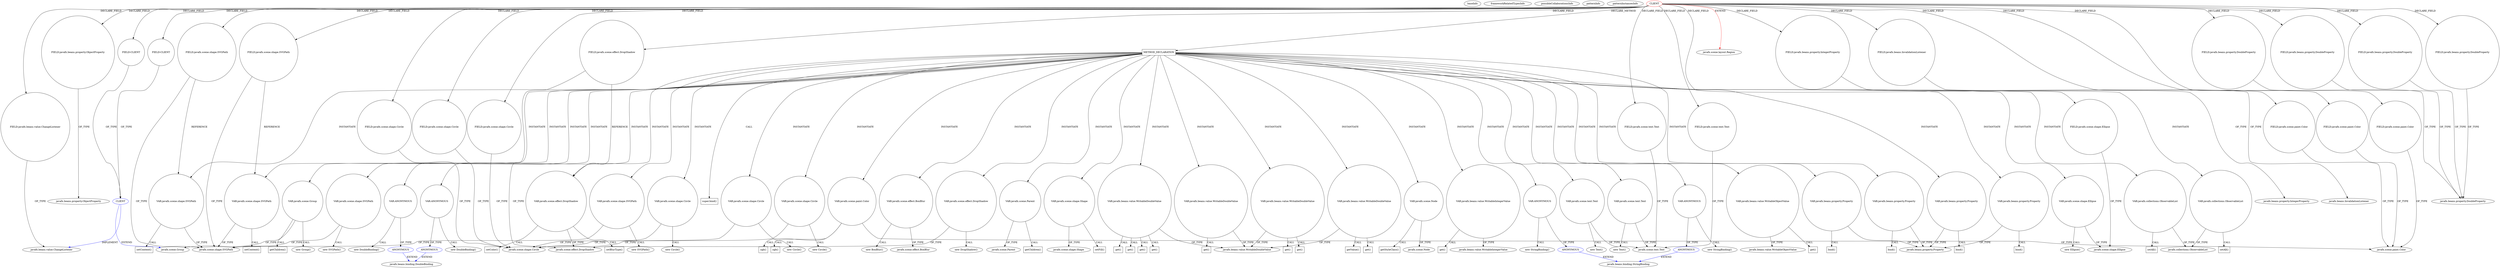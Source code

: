 digraph {
baseInfo[graphId=2963,category="pattern",isAnonymous=false,possibleRelation=true]
frameworkRelatedTypesInfo[0="javafx.scene.layout.Region"]
possibleCollaborationsInfo[0="2963~INSTANTIATION-CLIENT_METHOD_DECLARATION-~javafx.scene.layout.Region ~javafx.beans.binding.DoubleBinding ~false~true",1="2963~INSTANTIATION-CLIENT_METHOD_DECLARATION-~javafx.scene.layout.Region ~javafx.beans.binding.DoubleBinding ~false~true",2="2963~FIELD_TYPE_DECLARATION-FIELD_TYPE_DECLARATION-~javafx.scene.layout.Region ~javafx.scene.Group javafx.beans.value.ChangeListener ~false~false",3="2963~INSTANTIATION-CLIENT_METHOD_DECLARATION-~javafx.scene.layout.Region ~javafx.beans.binding.StringBinding ~false~true",4="2963~INSTANTIATION-CLIENT_METHOD_DECLARATION-~javafx.scene.layout.Region ~javafx.beans.binding.StringBinding ~false~true"]
patternInfo[frequency=2.0,patternRootClient=0]
patternInstancesInfo[0="MrLoNee-RadialFx~/MrLoNee-RadialFx/RadialFx-master/src/com/mrlonee/radialfx/thermostat/NestNoCss.java~NestNoCss~985",1="MrLoNee-RadialFx~/MrLoNee-RadialFx/RadialFx-master/src/com/mrlonee/radialfx/thermostat/Nest.java~Nest~992"]
208[label="new DoubleBinding()",vertexType="CONSTRUCTOR_CALL",isFrameworkType=false]
209[label="VAR:ANONYMOUS",vertexType="VARIABLE_EXPRESION",isFrameworkType=false,shape=circle]
210[label="ANONYMOUS",vertexType="REFERENCE_ANONYMOUS_DECLARATION",isFrameworkType=false,color=blue]
192[label="javafx.beans.binding.DoubleBinding",vertexType="FRAMEWORK_CLASS_TYPE",isFrameworkType=false]
191[label="ANONYMOUS",vertexType="REFERENCE_ANONYMOUS_DECLARATION",isFrameworkType=false,color=blue]
190[label="VAR:ANONYMOUS",vertexType="VARIABLE_EXPRESION",isFrameworkType=false,shape=circle]
100[label="METHOD_DECLARATION",vertexType="CLIENT_METHOD_DECLARATION",isFrameworkType=false,shape=box]
0[label="CLIENT",vertexType="ROOT_CLIENT_CLASS_DECLARATION",isFrameworkType=false,color=red]
28[label="FIELD:javafx.scene.shape.Circle",vertexType="FIELD_DECLARATION",isFrameworkType=false,shape=circle]
32[label="FIELD:javafx.scene.shape.Circle",vertexType="FIELD_DECLARATION",isFrameworkType=false,shape=circle]
30[label="FIELD:javafx.scene.shape.Circle",vertexType="FIELD_DECLARATION",isFrameworkType=false,shape=circle]
139[label="VAR:javafx.scene.shape.Circle",vertexType="VARIABLE_EXPRESION",isFrameworkType=false,shape=circle]
121[label="VAR:javafx.scene.shape.Circle",vertexType="VARIABLE_EXPRESION",isFrameworkType=false,shape=circle]
131[label="VAR:javafx.scene.shape.Circle",vertexType="VARIABLE_EXPRESION",isFrameworkType=false,shape=circle]
34[label="FIELD:javafx.scene.shape.Ellipse",vertexType="FIELD_DECLARATION",isFrameworkType=false,shape=circle]
46[label="FIELD:javafx.beans.property.ObjectProperty",vertexType="FIELD_DECLARATION",isFrameworkType=false,shape=circle]
52[label="FIELD:javafx.scene.effect.DropShadow",vertexType="FIELD_DECLARATION",isFrameworkType=false,shape=circle]
36[label="FIELD:javafx.scene.shape.SVGPath",vertexType="FIELD_DECLARATION",isFrameworkType=false,shape=circle]
38[label="FIELD:javafx.scene.shape.SVGPath",vertexType="FIELD_DECLARATION",isFrameworkType=false,shape=circle]
22[label="FIELD:CLIENT",vertexType="FIELD_DECLARATION",isFrameworkType=false,shape=circle]
56[label="FIELD:CLIENT",vertexType="FIELD_DECLARATION",isFrameworkType=false,shape=circle]
20[label="FIELD:javafx.scene.text.Text",vertexType="FIELD_DECLARATION",isFrameworkType=false,shape=circle]
50[label="FIELD:javafx.scene.text.Text",vertexType="FIELD_DECLARATION",isFrameworkType=false,shape=circle]
193[label="super.bind()",vertexType="SUPER_CALL",isFrameworkType=false,shape=box]
226[label="VAR:javafx.scene.text.Text",vertexType="VARIABLE_EXPRESION",isFrameworkType=false,shape=circle]
259[label="VAR:javafx.scene.text.Text",vertexType="VARIABLE_EXPRESION",isFrameworkType=false,shape=circle]
1[label="javafx.scene.layout.Region",vertexType="FRAMEWORK_CLASS_TYPE",isFrameworkType=false]
299[label="VAR:javafx.scene.effect.BoxBlur",vertexType="VARIABLE_EXPRESION",isFrameworkType=false,shape=circle]
27[label="javafx.scene.shape.Circle",vertexType="FRAMEWORK_CLASS_TYPE",isFrameworkType=false]
115[label="VAR:javafx.scene.paint.Color",vertexType="VARIABLE_EXPRESION",isFrameworkType=false,shape=circle]
3[label="javafx.scene.paint.Color",vertexType="FRAMEWORK_CLASS_TYPE",isFrameworkType=false]
179[label="VAR:javafx.scene.Group",vertexType="VARIABLE_EXPRESION",isFrameworkType=false,shape=circle]
188[label="getChildren()",vertexType="INSIDE_CALL",isFrameworkType=false,shape=box]
37[label="javafx.scene.shape.SVGPath",vertexType="FRAMEWORK_CLASS_TYPE",isFrameworkType=false]
108[label="VAR:javafx.scene.effect.DropShadow",vertexType="VARIABLE_EXPRESION",isFrameworkType=false,shape=circle]
107[label="new DropShadow()",vertexType="CONSTRUCTOR_CALL",isFrameworkType=false]
110[label="VAR:javafx.scene.effect.DropShadow",vertexType="VARIABLE_EXPRESION",isFrameworkType=false,shape=circle]
306[label="VAR:javafx.scene.Parent",vertexType="VARIABLE_EXPRESION",isFrameworkType=false,shape=circle]
307[label="getChildren()",vertexType="INSIDE_CALL",isFrameworkType=false,shape=box]
308[label="javafx.scene.Parent",vertexType="FRAMEWORK_CLASS_TYPE",isFrameworkType=false]
53[label="javafx.scene.effect.DropShadow",vertexType="FRAMEWORK_CLASS_TYPE",isFrameworkType=false]
178[label="new Group()",vertexType="CONSTRUCTOR_CALL",isFrameworkType=false]
133[label="VAR:javafx.scene.shape.Shape",vertexType="VARIABLE_EXPRESION",isFrameworkType=false,shape=circle]
298[label="new BoxBlur()",vertexType="CONSTRUCTOR_CALL",isFrameworkType=false]
197[label="VAR:javafx.beans.value.WritableDoubleValue",vertexType="VARIABLE_EXPRESION",isFrameworkType=false,shape=circle]
194[label="VAR:javafx.beans.value.WritableDoubleValue",vertexType="VARIABLE_EXPRESION",isFrameworkType=false,shape=circle]
202[label="VAR:javafx.beans.value.WritableDoubleValue",vertexType="VARIABLE_EXPRESION",isFrameworkType=false,shape=circle]
215[label="VAR:javafx.beans.value.WritableDoubleValue",vertexType="VARIABLE_EXPRESION",isFrameworkType=false,shape=circle]
35[label="javafx.scene.shape.Ellipse",vertexType="FRAMEWORK_CLASS_TYPE",isFrameworkType=false]
195[label="get()",vertexType="INSIDE_CALL",isFrameworkType=false,shape=box]
214[label="get()",vertexType="INSIDE_CALL",isFrameworkType=false,shape=box]
219[label="get()",vertexType="INSIDE_CALL",isFrameworkType=false,shape=box]
203[label="get()",vertexType="INSIDE_CALL",isFrameworkType=false,shape=box]
198[label="get()",vertexType="INSIDE_CALL",isFrameworkType=false,shape=box]
216[label="get()",vertexType="INSIDE_CALL",isFrameworkType=false,shape=box]
221[label="get()",vertexType="INSIDE_CALL",isFrameworkType=false,shape=box]
201[label="get()",vertexType="INSIDE_CALL",isFrameworkType=false,shape=box]
24[label="javafx.scene.Group",vertexType="FRAMEWORK_CLASS_TYPE",isFrameworkType=false]
23[label="CLIENT",vertexType="REFERENCE_CLIENT_CLASS_DECLARATION",isFrameworkType=false,color=blue]
25[label="javafx.beans.value.ChangeListener",vertexType="FRAMEWORK_INTERFACE_TYPE",isFrameworkType=false]
184[label="VAR:javafx.scene.Node",vertexType="VARIABLE_EXPRESION",isFrameworkType=false,shape=circle]
186[label="javafx.scene.Node",vertexType="FRAMEWORK_CLASS_TYPE",isFrameworkType=false]
280[label="VAR:javafx.beans.value.WritableIntegerValue",vertexType="VARIABLE_EXPRESION",isFrameworkType=false,shape=circle]
282[label="javafx.beans.value.WritableIntegerValue",vertexType="FRAMEWORK_INTERFACE_TYPE",isFrameworkType=false]
281[label="get()",vertexType="INSIDE_CALL",isFrameworkType=false,shape=box]
106[label="javafx.scene.shape.Shape",vertexType="FRAMEWORK_CLASS_TYPE",isFrameworkType=false]
225[label="new Text()",vertexType="CONSTRUCTOR_CALL",isFrameworkType=false]
258[label="new Text()",vertexType="CONSTRUCTOR_CALL",isFrameworkType=false]
276[label="VAR:ANONYMOUS",vertexType="VARIABLE_EXPRESION",isFrameworkType=false,shape=circle]
277[label="ANONYMOUS",vertexType="REFERENCE_ANONYMOUS_DECLARATION",isFrameworkType=false,color=blue]
275[label="new StringBinding()",vertexType="CONSTRUCTOR_CALL",isFrameworkType=false]
244[label="VAR:ANONYMOUS",vertexType="VARIABLE_EXPRESION",isFrameworkType=false,shape=circle]
245[label="ANONYMOUS",vertexType="REFERENCE_ANONYMOUS_DECLARATION",isFrameworkType=false,color=blue]
243[label="new StringBinding()",vertexType="CONSTRUCTOR_CALL",isFrameworkType=false]
185[label="getStyleClass()",vertexType="INSIDE_CALL",isFrameworkType=false,shape=box]
246[label="javafx.beans.binding.StringBinding",vertexType="FRAMEWORK_CLASS_TYPE",isFrameworkType=false]
116[label="rgb()",vertexType="INSIDE_CALL",isFrameworkType=false,shape=box]
295[label="rgb()",vertexType="INSIDE_CALL",isFrameworkType=false,shape=box]
111[label="setBlurType()",vertexType="INSIDE_CALL",isFrameworkType=false,shape=box]
252[label="getValue()",vertexType="INSIDE_CALL",isFrameworkType=false,shape=box]
134[label="setFill()",vertexType="INSIDE_CALL",isFrameworkType=false,shape=box]
120[label="new Circle()",vertexType="CONSTRUCTOR_CALL",isFrameworkType=false]
138[label="new Circle()",vertexType="CONSTRUCTOR_CALL",isFrameworkType=false]
130[label="new Circle()",vertexType="CONSTRUCTOR_CALL",isFrameworkType=false]
289[label="VAR:javafx.scene.shape.Ellipse",vertexType="VARIABLE_EXPRESION",isFrameworkType=false,shape=circle]
288[label="new Ellipse()",vertexType="CONSTRUCTOR_CALL",isFrameworkType=false]
48[label="FIELD:javafx.beans.property.IntegerProperty",vertexType="FIELD_DECLARATION",isFrameworkType=false,shape=circle]
49[label="javafx.beans.property.IntegerProperty",vertexType="FRAMEWORK_CLASS_TYPE",isFrameworkType=false]
196[label="javafx.beans.value.WritableDoubleValue",vertexType="FRAMEWORK_INTERFACE_TYPE",isFrameworkType=false]
300[label="javafx.scene.effect.BoxBlur",vertexType="FRAMEWORK_CLASS_TYPE",isFrameworkType=false]
248[label="VAR:javafx.beans.value.WritableObjectValue",vertexType="VARIABLE_EXPRESION",isFrameworkType=false,shape=circle]
250[label="javafx.beans.value.WritableObjectValue",vertexType="FRAMEWORK_INTERFACE_TYPE",isFrameworkType=false]
222[label="VAR:javafx.beans.property.Property",vertexType="VARIABLE_EXPRESION",isFrameworkType=false,shape=circle]
249[label="get()",vertexType="INSIDE_CALL",isFrameworkType=false,shape=box]
223[label="bind()",vertexType="INSIDE_CALL",isFrameworkType=false,shape=box]
207[label="javafx.beans.property.Property",vertexType="FRAMEWORK_INTERFACE_TYPE",isFrameworkType=false]
283[label="VAR:javafx.beans.property.Property",vertexType="VARIABLE_EXPRESION",isFrameworkType=false,shape=circle]
284[label="bind()",vertexType="INSIDE_CALL",isFrameworkType=false,shape=box]
253[label="VAR:javafx.beans.property.Property",vertexType="VARIABLE_EXPRESION",isFrameworkType=false,shape=circle]
254[label="bind()",vertexType="INSIDE_CALL",isFrameworkType=false,shape=box]
205[label="VAR:javafx.beans.property.Property",vertexType="VARIABLE_EXPRESION",isFrameworkType=false,shape=circle]
206[label="bind()",vertexType="INSIDE_CALL",isFrameworkType=false,shape=box]
40[label="FIELD:javafx.beans.InvalidationListener",vertexType="FIELD_DECLARATION",isFrameworkType=false,shape=circle]
41[label="javafx.beans.InvalidationListener",vertexType="FRAMEWORK_INTERFACE_TYPE",isFrameworkType=false]
58[label="FIELD:javafx.beans.value.ChangeListener",vertexType="FIELD_DECLARATION",isFrameworkType=false,shape=circle]
47[label="javafx.beans.property.ObjectProperty",vertexType="FRAMEWORK_CLASS_TYPE",isFrameworkType=false]
21[label="javafx.scene.text.Text",vertexType="FRAMEWORK_CLASS_TYPE",isFrameworkType=false]
14[label="FIELD:javafx.scene.paint.Color",vertexType="FIELD_DECLARATION",isFrameworkType=false,shape=circle]
147[label="VAR:javafx.scene.shape.SVGPath",vertexType="VARIABLE_EXPRESION",isFrameworkType=false,shape=circle]
146[label="new SVGPath()",vertexType="CONSTRUCTOR_CALL",isFrameworkType=false]
16[label="FIELD:javafx.scene.paint.Color",vertexType="FIELD_DECLARATION",isFrameworkType=false,shape=circle]
2[label="FIELD:javafx.scene.paint.Color",vertexType="FIELD_DECLARATION",isFrameworkType=false,shape=circle]
165[label="VAR:javafx.scene.shape.SVGPath",vertexType="VARIABLE_EXPRESION",isFrameworkType=false,shape=circle]
166[label="setContent()",vertexType="INSIDE_CALL",isFrameworkType=false,shape=box]
163[label="VAR:javafx.scene.shape.SVGPath",vertexType="VARIABLE_EXPRESION",isFrameworkType=false,shape=circle]
162[label="new SVGPath()",vertexType="CONSTRUCTOR_CALL",isFrameworkType=false]
149[label="VAR:javafx.scene.shape.SVGPath",vertexType="VARIABLE_EXPRESION",isFrameworkType=false,shape=circle]
150[label="setContent()",vertexType="INSIDE_CALL",isFrameworkType=false,shape=box]
303[label="VAR:javafx.collections.ObservableList",vertexType="VARIABLE_EXPRESION",isFrameworkType=false,shape=circle]
183[label="javafx.collections.ObservableList",vertexType="FRAMEWORK_INTERFACE_TYPE",isFrameworkType=false]
304[label="setAll()",vertexType="INSIDE_CALL",isFrameworkType=false,shape=box]
181[label="VAR:javafx.collections.ObservableList",vertexType="VARIABLE_EXPRESION",isFrameworkType=false,shape=circle]
182[label="setAll()",vertexType="INSIDE_CALL",isFrameworkType=false,shape=box]
189[label="new DoubleBinding()",vertexType="CONSTRUCTOR_CALL",isFrameworkType=false]
114[label="setColor()",vertexType="INSIDE_CALL",isFrameworkType=false,shape=box]
44[label="FIELD:javafx.beans.property.DoubleProperty",vertexType="FIELD_DECLARATION",isFrameworkType=false,shape=circle]
54[label="FIELD:javafx.beans.property.DoubleProperty",vertexType="FIELD_DECLARATION",isFrameworkType=false,shape=circle]
18[label="FIELD:javafx.beans.property.DoubleProperty",vertexType="FIELD_DECLARATION",isFrameworkType=false,shape=circle]
42[label="FIELD:javafx.beans.property.DoubleProperty",vertexType="FIELD_DECLARATION",isFrameworkType=false,shape=circle]
19[label="javafx.beans.property.DoubleProperty",vertexType="FRAMEWORK_CLASS_TYPE",isFrameworkType=false]
52->53[label="OF_TYPE"]
115->116[label="CALL"]
100->215[label="INSTANTIATE"]
179->24[label="OF_TYPE"]
147->146[label="CALL"]
209->210[label="OF_TYPE"]
0->40[label="DECLARE_FIELD"]
0->30[label="DECLARE_FIELD"]
259->258[label="CALL"]
100->179[label="INSTANTIATE"]
133->106[label="OF_TYPE"]
100->205[label="INSTANTIATE"]
163->162[label="CALL"]
100->283[label="INSTANTIATE"]
179->188[label="CALL"]
197->198[label="CALL"]
165->166[label="CALL"]
303->183[label="OF_TYPE"]
210->192[label="EXTEND",color=blue]
52->110[label="REFERENCE"]
280->281[label="CALL"]
0->46[label="DECLARE_FIELD"]
38->37[label="OF_TYPE"]
108->107[label="CALL"]
276->275[label="CALL"]
100->280[label="INSTANTIATE"]
280->282[label="OF_TYPE"]
289->288[label="CALL"]
0->42[label="DECLARE_FIELD"]
0->50[label="DECLARE_FIELD"]
194->201[label="CALL"]
149->150[label="CALL"]
100->165[label="INSTANTIATE"]
100->222[label="INSTANTIATE"]
133->134[label="CALL"]
100->133[label="INSTANTIATE"]
276->277[label="OF_TYPE"]
36->149[label="REFERENCE"]
30->27[label="OF_TYPE"]
23->24[label="EXTEND",color=blue]
50->21[label="OF_TYPE"]
0->36[label="DECLARE_FIELD"]
303->304[label="CALL"]
100->197[label="INSTANTIATE"]
222->223[label="CALL"]
253->254[label="CALL"]
277->246[label="EXTEND",color=blue]
32->27[label="OF_TYPE"]
299->298[label="CALL"]
44->19[label="OF_TYPE"]
100->244[label="INSTANTIATE"]
100->306[label="INSTANTIATE"]
205->206[label="CALL"]
2->3[label="OF_TYPE"]
0->14[label="DECLARE_FIELD"]
100->181[label="INSTANTIATE"]
0->44[label="DECLARE_FIELD"]
14->3[label="OF_TYPE"]
190->189[label="CALL"]
100->184[label="INSTANTIATE"]
100->194[label="INSTANTIATE"]
184->185[label="CALL"]
36->37[label="OF_TYPE"]
48->49[label="OF_TYPE"]
202->196[label="OF_TYPE"]
248->249[label="CALL"]
40->41[label="OF_TYPE"]
100->110[label="INSTANTIATE"]
248->250[label="OF_TYPE"]
253->207[label="OF_TYPE"]
0->56[label="DECLARE_FIELD"]
100->149[label="INSTANTIATE"]
0->20[label="DECLARE_FIELD"]
299->300[label="OF_TYPE"]
202->221[label="CALL"]
23->25[label="IMPLEMENT",color=blue]
46->47[label="OF_TYPE"]
100->259[label="INSTANTIATE"]
194->214[label="CALL"]
215->216[label="CALL"]
100->108[label="INSTANTIATE"]
181->183[label="OF_TYPE"]
56->23[label="OF_TYPE"]
165->37[label="OF_TYPE"]
108->53[label="OF_TYPE"]
226->225[label="CALL"]
16->3[label="OF_TYPE"]
181->182[label="CALL"]
38->165[label="REFERENCE"]
100->193[label="CALL"]
306->308[label="OF_TYPE"]
0->52[label="DECLARE_FIELD"]
147->37[label="OF_TYPE"]
115->295[label="CALL"]
0->54[label="DECLARE_FIELD"]
149->37[label="OF_TYPE"]
245->246[label="EXTEND",color=blue]
222->207[label="OF_TYPE"]
215->252[label="CALL"]
139->138[label="CALL"]
121->27[label="OF_TYPE"]
100->115[label="INSTANTIATE"]
100->190[label="INSTANTIATE"]
100->276[label="INSTANTIATE"]
0->58[label="DECLARE_FIELD"]
100->147[label="INSTANTIATE"]
194->195[label="CALL"]
131->27[label="OF_TYPE"]
100->299[label="INSTANTIATE"]
0->22[label="DECLARE_FIELD"]
194->219[label="CALL"]
0->38[label="DECLARE_FIELD"]
34->35[label="OF_TYPE"]
100->226[label="INSTANTIATE"]
202->203[label="CALL"]
191->192[label="EXTEND",color=blue]
139->27[label="OF_TYPE"]
226->21[label="OF_TYPE"]
110->114[label="CALL"]
0->28[label="DECLARE_FIELD"]
110->53[label="OF_TYPE"]
100->131[label="INSTANTIATE"]
115->3[label="OF_TYPE"]
0->16[label="DECLARE_FIELD"]
244->243[label="CALL"]
100->303[label="INSTANTIATE"]
283->207[label="OF_TYPE"]
20->21[label="OF_TYPE"]
121->120[label="CALL"]
0->34[label="DECLARE_FIELD"]
283->284[label="CALL"]
306->307[label="CALL"]
0->32[label="DECLARE_FIELD"]
194->196[label="OF_TYPE"]
100->121[label="INSTANTIATE"]
100->163[label="INSTANTIATE"]
0->18[label="DECLARE_FIELD"]
163->37[label="OF_TYPE"]
215->196[label="OF_TYPE"]
54->19[label="OF_TYPE"]
197->196[label="OF_TYPE"]
100->248[label="INSTANTIATE"]
0->1[label="EXTEND",color=red]
205->207[label="OF_TYPE"]
42->19[label="OF_TYPE"]
100->253[label="INSTANTIATE"]
190->191[label="OF_TYPE"]
259->21[label="OF_TYPE"]
179->178[label="CALL"]
209->208[label="CALL"]
100->209[label="INSTANTIATE"]
100->139[label="INSTANTIATE"]
110->111[label="CALL"]
0->2[label="DECLARE_FIELD"]
0->48[label="DECLARE_FIELD"]
18->19[label="OF_TYPE"]
0->100[label="DECLARE_METHOD"]
131->130[label="CALL"]
100->202[label="INSTANTIATE"]
58->25[label="OF_TYPE"]
184->186[label="OF_TYPE"]
28->27[label="OF_TYPE"]
100->289[label="INSTANTIATE"]
22->23[label="OF_TYPE"]
289->35[label="OF_TYPE"]
244->245[label="OF_TYPE"]
}
